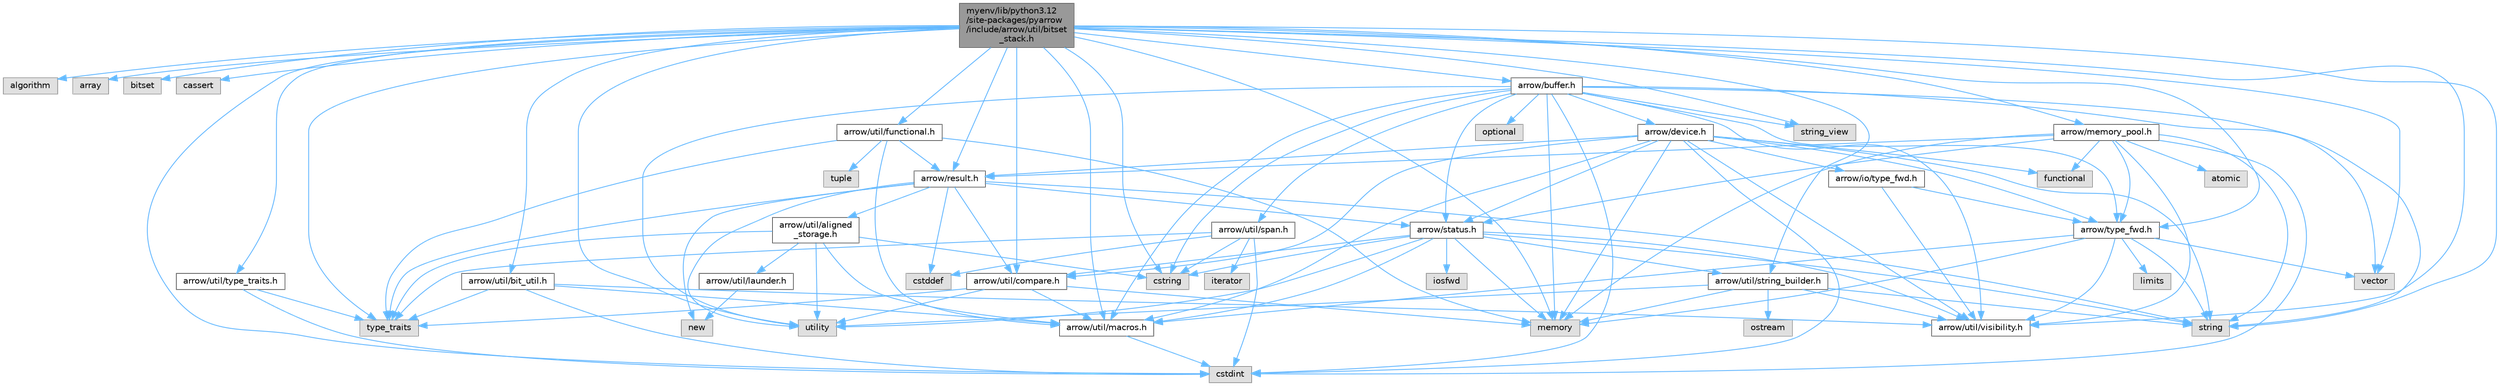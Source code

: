 digraph "myenv/lib/python3.12/site-packages/pyarrow/include/arrow/util/bitset_stack.h"
{
 // LATEX_PDF_SIZE
  bgcolor="transparent";
  edge [fontname=Helvetica,fontsize=10,labelfontname=Helvetica,labelfontsize=10];
  node [fontname=Helvetica,fontsize=10,shape=box,height=0.2,width=0.4];
  Node1 [id="Node000001",label="myenv/lib/python3.12\l/site-packages/pyarrow\l/include/arrow/util/bitset\l_stack.h",height=0.2,width=0.4,color="gray40", fillcolor="grey60", style="filled", fontcolor="black",tooltip=" "];
  Node1 -> Node2 [id="edge1_Node000001_Node000002",color="steelblue1",style="solid",tooltip=" "];
  Node2 [id="Node000002",label="algorithm",height=0.2,width=0.4,color="grey60", fillcolor="#E0E0E0", style="filled",tooltip=" "];
  Node1 -> Node3 [id="edge2_Node000001_Node000003",color="steelblue1",style="solid",tooltip=" "];
  Node3 [id="Node000003",label="array",height=0.2,width=0.4,color="grey60", fillcolor="#E0E0E0", style="filled",tooltip=" "];
  Node1 -> Node4 [id="edge3_Node000001_Node000004",color="steelblue1",style="solid",tooltip=" "];
  Node4 [id="Node000004",label="bitset",height=0.2,width=0.4,color="grey60", fillcolor="#E0E0E0", style="filled",tooltip=" "];
  Node1 -> Node5 [id="edge4_Node000001_Node000005",color="steelblue1",style="solid",tooltip=" "];
  Node5 [id="Node000005",label="cassert",height=0.2,width=0.4,color="grey60", fillcolor="#E0E0E0", style="filled",tooltip=" "];
  Node1 -> Node6 [id="edge5_Node000001_Node000006",color="steelblue1",style="solid",tooltip=" "];
  Node6 [id="Node000006",label="cstdint",height=0.2,width=0.4,color="grey60", fillcolor="#E0E0E0", style="filled",tooltip=" "];
  Node1 -> Node7 [id="edge6_Node000001_Node000007",color="steelblue1",style="solid",tooltip=" "];
  Node7 [id="Node000007",label="cstring",height=0.2,width=0.4,color="grey60", fillcolor="#E0E0E0", style="filled",tooltip=" "];
  Node1 -> Node8 [id="edge7_Node000001_Node000008",color="steelblue1",style="solid",tooltip=" "];
  Node8 [id="Node000008",label="memory",height=0.2,width=0.4,color="grey60", fillcolor="#E0E0E0", style="filled",tooltip=" "];
  Node1 -> Node9 [id="edge8_Node000001_Node000009",color="steelblue1",style="solid",tooltip=" "];
  Node9 [id="Node000009",label="string",height=0.2,width=0.4,color="grey60", fillcolor="#E0E0E0", style="filled",tooltip=" "];
  Node1 -> Node10 [id="edge9_Node000001_Node000010",color="steelblue1",style="solid",tooltip=" "];
  Node10 [id="Node000010",label="string_view",height=0.2,width=0.4,color="grey60", fillcolor="#E0E0E0", style="filled",tooltip=" "];
  Node1 -> Node11 [id="edge10_Node000001_Node000011",color="steelblue1",style="solid",tooltip=" "];
  Node11 [id="Node000011",label="type_traits",height=0.2,width=0.4,color="grey60", fillcolor="#E0E0E0", style="filled",tooltip=" "];
  Node1 -> Node12 [id="edge11_Node000001_Node000012",color="steelblue1",style="solid",tooltip=" "];
  Node12 [id="Node000012",label="utility",height=0.2,width=0.4,color="grey60", fillcolor="#E0E0E0", style="filled",tooltip=" "];
  Node1 -> Node13 [id="edge12_Node000001_Node000013",color="steelblue1",style="solid",tooltip=" "];
  Node13 [id="Node000013",label="vector",height=0.2,width=0.4,color="grey60", fillcolor="#E0E0E0", style="filled",tooltip=" "];
  Node1 -> Node14 [id="edge13_Node000001_Node000014",color="steelblue1",style="solid",tooltip=" "];
  Node14 [id="Node000014",label="arrow/buffer.h",height=0.2,width=0.4,color="grey40", fillcolor="white", style="filled",URL="$buffer_8h.html",tooltip=" "];
  Node14 -> Node6 [id="edge14_Node000014_Node000006",color="steelblue1",style="solid",tooltip=" "];
  Node14 -> Node7 [id="edge15_Node000014_Node000007",color="steelblue1",style="solid",tooltip=" "];
  Node14 -> Node8 [id="edge16_Node000014_Node000008",color="steelblue1",style="solid",tooltip=" "];
  Node14 -> Node15 [id="edge17_Node000014_Node000015",color="steelblue1",style="solid",tooltip=" "];
  Node15 [id="Node000015",label="optional",height=0.2,width=0.4,color="grey60", fillcolor="#E0E0E0", style="filled",tooltip=" "];
  Node14 -> Node9 [id="edge18_Node000014_Node000009",color="steelblue1",style="solid",tooltip=" "];
  Node14 -> Node10 [id="edge19_Node000014_Node000010",color="steelblue1",style="solid",tooltip=" "];
  Node14 -> Node12 [id="edge20_Node000014_Node000012",color="steelblue1",style="solid",tooltip=" "];
  Node14 -> Node13 [id="edge21_Node000014_Node000013",color="steelblue1",style="solid",tooltip=" "];
  Node14 -> Node16 [id="edge22_Node000014_Node000016",color="steelblue1",style="solid",tooltip=" "];
  Node16 [id="Node000016",label="arrow/device.h",height=0.2,width=0.4,color="grey40", fillcolor="white", style="filled",URL="$device_8h.html",tooltip=" "];
  Node16 -> Node6 [id="edge23_Node000016_Node000006",color="steelblue1",style="solid",tooltip=" "];
  Node16 -> Node17 [id="edge24_Node000016_Node000017",color="steelblue1",style="solid",tooltip=" "];
  Node17 [id="Node000017",label="functional",height=0.2,width=0.4,color="grey60", fillcolor="#E0E0E0", style="filled",tooltip=" "];
  Node16 -> Node8 [id="edge25_Node000016_Node000008",color="steelblue1",style="solid",tooltip=" "];
  Node16 -> Node9 [id="edge26_Node000016_Node000009",color="steelblue1",style="solid",tooltip=" "];
  Node16 -> Node18 [id="edge27_Node000016_Node000018",color="steelblue1",style="solid",tooltip=" "];
  Node18 [id="Node000018",label="arrow/io/type_fwd.h",height=0.2,width=0.4,color="grey40", fillcolor="white", style="filled",URL="$arrow_2io_2type__fwd_8h.html",tooltip=" "];
  Node18 -> Node19 [id="edge28_Node000018_Node000019",color="steelblue1",style="solid",tooltip=" "];
  Node19 [id="Node000019",label="arrow/type_fwd.h",height=0.2,width=0.4,color="grey40", fillcolor="white", style="filled",URL="$arrow_2type__fwd_8h.html",tooltip=" "];
  Node19 -> Node20 [id="edge29_Node000019_Node000020",color="steelblue1",style="solid",tooltip=" "];
  Node20 [id="Node000020",label="limits",height=0.2,width=0.4,color="grey60", fillcolor="#E0E0E0", style="filled",tooltip=" "];
  Node19 -> Node8 [id="edge30_Node000019_Node000008",color="steelblue1",style="solid",tooltip=" "];
  Node19 -> Node9 [id="edge31_Node000019_Node000009",color="steelblue1",style="solid",tooltip=" "];
  Node19 -> Node13 [id="edge32_Node000019_Node000013",color="steelblue1",style="solid",tooltip=" "];
  Node19 -> Node21 [id="edge33_Node000019_Node000021",color="steelblue1",style="solid",tooltip=" "];
  Node21 [id="Node000021",label="arrow/util/macros.h",height=0.2,width=0.4,color="grey40", fillcolor="white", style="filled",URL="$macros_8h.html",tooltip=" "];
  Node21 -> Node6 [id="edge34_Node000021_Node000006",color="steelblue1",style="solid",tooltip=" "];
  Node19 -> Node22 [id="edge35_Node000019_Node000022",color="steelblue1",style="solid",tooltip=" "];
  Node22 [id="Node000022",label="arrow/util/visibility.h",height=0.2,width=0.4,color="grey40", fillcolor="white", style="filled",URL="$include_2arrow_2util_2visibility_8h.html",tooltip=" "];
  Node18 -> Node22 [id="edge36_Node000018_Node000022",color="steelblue1",style="solid",tooltip=" "];
  Node16 -> Node23 [id="edge37_Node000016_Node000023",color="steelblue1",style="solid",tooltip=" "];
  Node23 [id="Node000023",label="arrow/result.h",height=0.2,width=0.4,color="grey40", fillcolor="white", style="filled",URL="$result_8h.html",tooltip=" "];
  Node23 -> Node24 [id="edge38_Node000023_Node000024",color="steelblue1",style="solid",tooltip=" "];
  Node24 [id="Node000024",label="cstddef",height=0.2,width=0.4,color="grey60", fillcolor="#E0E0E0", style="filled",tooltip=" "];
  Node23 -> Node25 [id="edge39_Node000023_Node000025",color="steelblue1",style="solid",tooltip=" "];
  Node25 [id="Node000025",label="new",height=0.2,width=0.4,color="grey60", fillcolor="#E0E0E0", style="filled",tooltip=" "];
  Node23 -> Node9 [id="edge40_Node000023_Node000009",color="steelblue1",style="solid",tooltip=" "];
  Node23 -> Node11 [id="edge41_Node000023_Node000011",color="steelblue1",style="solid",tooltip=" "];
  Node23 -> Node12 [id="edge42_Node000023_Node000012",color="steelblue1",style="solid",tooltip=" "];
  Node23 -> Node26 [id="edge43_Node000023_Node000026",color="steelblue1",style="solid",tooltip=" "];
  Node26 [id="Node000026",label="arrow/status.h",height=0.2,width=0.4,color="grey40", fillcolor="white", style="filled",URL="$status_8h.html",tooltip=" "];
  Node26 -> Node7 [id="edge44_Node000026_Node000007",color="steelblue1",style="solid",tooltip=" "];
  Node26 -> Node27 [id="edge45_Node000026_Node000027",color="steelblue1",style="solid",tooltip=" "];
  Node27 [id="Node000027",label="iosfwd",height=0.2,width=0.4,color="grey60", fillcolor="#E0E0E0", style="filled",tooltip=" "];
  Node26 -> Node8 [id="edge46_Node000026_Node000008",color="steelblue1",style="solid",tooltip=" "];
  Node26 -> Node9 [id="edge47_Node000026_Node000009",color="steelblue1",style="solid",tooltip=" "];
  Node26 -> Node12 [id="edge48_Node000026_Node000012",color="steelblue1",style="solid",tooltip=" "];
  Node26 -> Node28 [id="edge49_Node000026_Node000028",color="steelblue1",style="solid",tooltip=" "];
  Node28 [id="Node000028",label="arrow/util/compare.h",height=0.2,width=0.4,color="grey40", fillcolor="white", style="filled",URL="$util_2compare_8h.html",tooltip=" "];
  Node28 -> Node8 [id="edge50_Node000028_Node000008",color="steelblue1",style="solid",tooltip=" "];
  Node28 -> Node11 [id="edge51_Node000028_Node000011",color="steelblue1",style="solid",tooltip=" "];
  Node28 -> Node12 [id="edge52_Node000028_Node000012",color="steelblue1",style="solid",tooltip=" "];
  Node28 -> Node21 [id="edge53_Node000028_Node000021",color="steelblue1",style="solid",tooltip=" "];
  Node26 -> Node21 [id="edge54_Node000026_Node000021",color="steelblue1",style="solid",tooltip=" "];
  Node26 -> Node29 [id="edge55_Node000026_Node000029",color="steelblue1",style="solid",tooltip=" "];
  Node29 [id="Node000029",label="arrow/util/string_builder.h",height=0.2,width=0.4,color="grey40", fillcolor="white", style="filled",URL="$string__builder_8h.html",tooltip=" "];
  Node29 -> Node8 [id="edge56_Node000029_Node000008",color="steelblue1",style="solid",tooltip=" "];
  Node29 -> Node30 [id="edge57_Node000029_Node000030",color="steelblue1",style="solid",tooltip=" "];
  Node30 [id="Node000030",label="ostream",height=0.2,width=0.4,color="grey60", fillcolor="#E0E0E0", style="filled",tooltip=" "];
  Node29 -> Node9 [id="edge58_Node000029_Node000009",color="steelblue1",style="solid",tooltip=" "];
  Node29 -> Node12 [id="edge59_Node000029_Node000012",color="steelblue1",style="solid",tooltip=" "];
  Node29 -> Node22 [id="edge60_Node000029_Node000022",color="steelblue1",style="solid",tooltip=" "];
  Node26 -> Node22 [id="edge61_Node000026_Node000022",color="steelblue1",style="solid",tooltip=" "];
  Node23 -> Node31 [id="edge62_Node000023_Node000031",color="steelblue1",style="solid",tooltip=" "];
  Node31 [id="Node000031",label="arrow/util/aligned\l_storage.h",height=0.2,width=0.4,color="grey40", fillcolor="white", style="filled",URL="$aligned__storage_8h.html",tooltip=" "];
  Node31 -> Node7 [id="edge63_Node000031_Node000007",color="steelblue1",style="solid",tooltip=" "];
  Node31 -> Node11 [id="edge64_Node000031_Node000011",color="steelblue1",style="solid",tooltip=" "];
  Node31 -> Node12 [id="edge65_Node000031_Node000012",color="steelblue1",style="solid",tooltip=" "];
  Node31 -> Node32 [id="edge66_Node000031_Node000032",color="steelblue1",style="solid",tooltip=" "];
  Node32 [id="Node000032",label="arrow/util/launder.h",height=0.2,width=0.4,color="grey40", fillcolor="white", style="filled",URL="$launder_8h.html",tooltip=" "];
  Node32 -> Node25 [id="edge67_Node000032_Node000025",color="steelblue1",style="solid",tooltip=" "];
  Node31 -> Node21 [id="edge68_Node000031_Node000021",color="steelblue1",style="solid",tooltip=" "];
  Node23 -> Node28 [id="edge69_Node000023_Node000028",color="steelblue1",style="solid",tooltip=" "];
  Node16 -> Node26 [id="edge70_Node000016_Node000026",color="steelblue1",style="solid",tooltip=" "];
  Node16 -> Node19 [id="edge71_Node000016_Node000019",color="steelblue1",style="solid",tooltip=" "];
  Node16 -> Node28 [id="edge72_Node000016_Node000028",color="steelblue1",style="solid",tooltip=" "];
  Node16 -> Node21 [id="edge73_Node000016_Node000021",color="steelblue1",style="solid",tooltip=" "];
  Node16 -> Node22 [id="edge74_Node000016_Node000022",color="steelblue1",style="solid",tooltip=" "];
  Node14 -> Node26 [id="edge75_Node000014_Node000026",color="steelblue1",style="solid",tooltip=" "];
  Node14 -> Node19 [id="edge76_Node000014_Node000019",color="steelblue1",style="solid",tooltip=" "];
  Node14 -> Node21 [id="edge77_Node000014_Node000021",color="steelblue1",style="solid",tooltip=" "];
  Node14 -> Node33 [id="edge78_Node000014_Node000033",color="steelblue1",style="solid",tooltip=" "];
  Node33 [id="Node000033",label="arrow/util/span.h",height=0.2,width=0.4,color="grey40", fillcolor="white", style="filled",URL="$span_8h.html",tooltip=" "];
  Node33 -> Node24 [id="edge79_Node000033_Node000024",color="steelblue1",style="solid",tooltip=" "];
  Node33 -> Node6 [id="edge80_Node000033_Node000006",color="steelblue1",style="solid",tooltip=" "];
  Node33 -> Node7 [id="edge81_Node000033_Node000007",color="steelblue1",style="solid",tooltip=" "];
  Node33 -> Node34 [id="edge82_Node000033_Node000034",color="steelblue1",style="solid",tooltip=" "];
  Node34 [id="Node000034",label="iterator",height=0.2,width=0.4,color="grey60", fillcolor="#E0E0E0", style="filled",tooltip=" "];
  Node33 -> Node11 [id="edge83_Node000033_Node000011",color="steelblue1",style="solid",tooltip=" "];
  Node14 -> Node22 [id="edge84_Node000014_Node000022",color="steelblue1",style="solid",tooltip=" "];
  Node1 -> Node35 [id="edge85_Node000001_Node000035",color="steelblue1",style="solid",tooltip=" "];
  Node35 [id="Node000035",label="arrow/memory_pool.h",height=0.2,width=0.4,color="grey40", fillcolor="white", style="filled",URL="$memory__pool_8h.html",tooltip=" "];
  Node35 -> Node36 [id="edge86_Node000035_Node000036",color="steelblue1",style="solid",tooltip=" "];
  Node36 [id="Node000036",label="atomic",height=0.2,width=0.4,color="grey60", fillcolor="#E0E0E0", style="filled",tooltip=" "];
  Node35 -> Node6 [id="edge87_Node000035_Node000006",color="steelblue1",style="solid",tooltip=" "];
  Node35 -> Node17 [id="edge88_Node000035_Node000017",color="steelblue1",style="solid",tooltip=" "];
  Node35 -> Node8 [id="edge89_Node000035_Node000008",color="steelblue1",style="solid",tooltip=" "];
  Node35 -> Node9 [id="edge90_Node000035_Node000009",color="steelblue1",style="solid",tooltip=" "];
  Node35 -> Node23 [id="edge91_Node000035_Node000023",color="steelblue1",style="solid",tooltip=" "];
  Node35 -> Node26 [id="edge92_Node000035_Node000026",color="steelblue1",style="solid",tooltip=" "];
  Node35 -> Node19 [id="edge93_Node000035_Node000019",color="steelblue1",style="solid",tooltip=" "];
  Node35 -> Node22 [id="edge94_Node000035_Node000022",color="steelblue1",style="solid",tooltip=" "];
  Node1 -> Node23 [id="edge95_Node000001_Node000023",color="steelblue1",style="solid",tooltip=" "];
  Node1 -> Node19 [id="edge96_Node000001_Node000019",color="steelblue1",style="solid",tooltip=" "];
  Node1 -> Node37 [id="edge97_Node000001_Node000037",color="steelblue1",style="solid",tooltip=" "];
  Node37 [id="Node000037",label="arrow/util/bit_util.h",height=0.2,width=0.4,color="grey40", fillcolor="white", style="filled",URL="$bit__util_8h.html",tooltip=" "];
  Node37 -> Node6 [id="edge98_Node000037_Node000006",color="steelblue1",style="solid",tooltip=" "];
  Node37 -> Node11 [id="edge99_Node000037_Node000011",color="steelblue1",style="solid",tooltip=" "];
  Node37 -> Node21 [id="edge100_Node000037_Node000021",color="steelblue1",style="solid",tooltip=" "];
  Node37 -> Node22 [id="edge101_Node000037_Node000022",color="steelblue1",style="solid",tooltip=" "];
  Node1 -> Node28 [id="edge102_Node000001_Node000028",color="steelblue1",style="solid",tooltip=" "];
  Node1 -> Node38 [id="edge103_Node000001_Node000038",color="steelblue1",style="solid",tooltip=" "];
  Node38 [id="Node000038",label="arrow/util/functional.h",height=0.2,width=0.4,color="grey40", fillcolor="white", style="filled",URL="$functional_8h.html",tooltip=" "];
  Node38 -> Node8 [id="edge104_Node000038_Node000008",color="steelblue1",style="solid",tooltip=" "];
  Node38 -> Node39 [id="edge105_Node000038_Node000039",color="steelblue1",style="solid",tooltip=" "];
  Node39 [id="Node000039",label="tuple",height=0.2,width=0.4,color="grey60", fillcolor="#E0E0E0", style="filled",tooltip=" "];
  Node38 -> Node11 [id="edge106_Node000038_Node000011",color="steelblue1",style="solid",tooltip=" "];
  Node38 -> Node23 [id="edge107_Node000038_Node000023",color="steelblue1",style="solid",tooltip=" "];
  Node38 -> Node21 [id="edge108_Node000038_Node000021",color="steelblue1",style="solid",tooltip=" "];
  Node1 -> Node21 [id="edge109_Node000001_Node000021",color="steelblue1",style="solid",tooltip=" "];
  Node1 -> Node29 [id="edge110_Node000001_Node000029",color="steelblue1",style="solid",tooltip=" "];
  Node1 -> Node40 [id="edge111_Node000001_Node000040",color="steelblue1",style="solid",tooltip=" "];
  Node40 [id="Node000040",label="arrow/util/type_traits.h",height=0.2,width=0.4,color="grey40", fillcolor="white", style="filled",URL="$include_2arrow_2util_2type__traits_8h.html",tooltip=" "];
  Node40 -> Node6 [id="edge112_Node000040_Node000006",color="steelblue1",style="solid",tooltip=" "];
  Node40 -> Node11 [id="edge113_Node000040_Node000011",color="steelblue1",style="solid",tooltip=" "];
  Node1 -> Node22 [id="edge114_Node000001_Node000022",color="steelblue1",style="solid",tooltip=" "];
}
